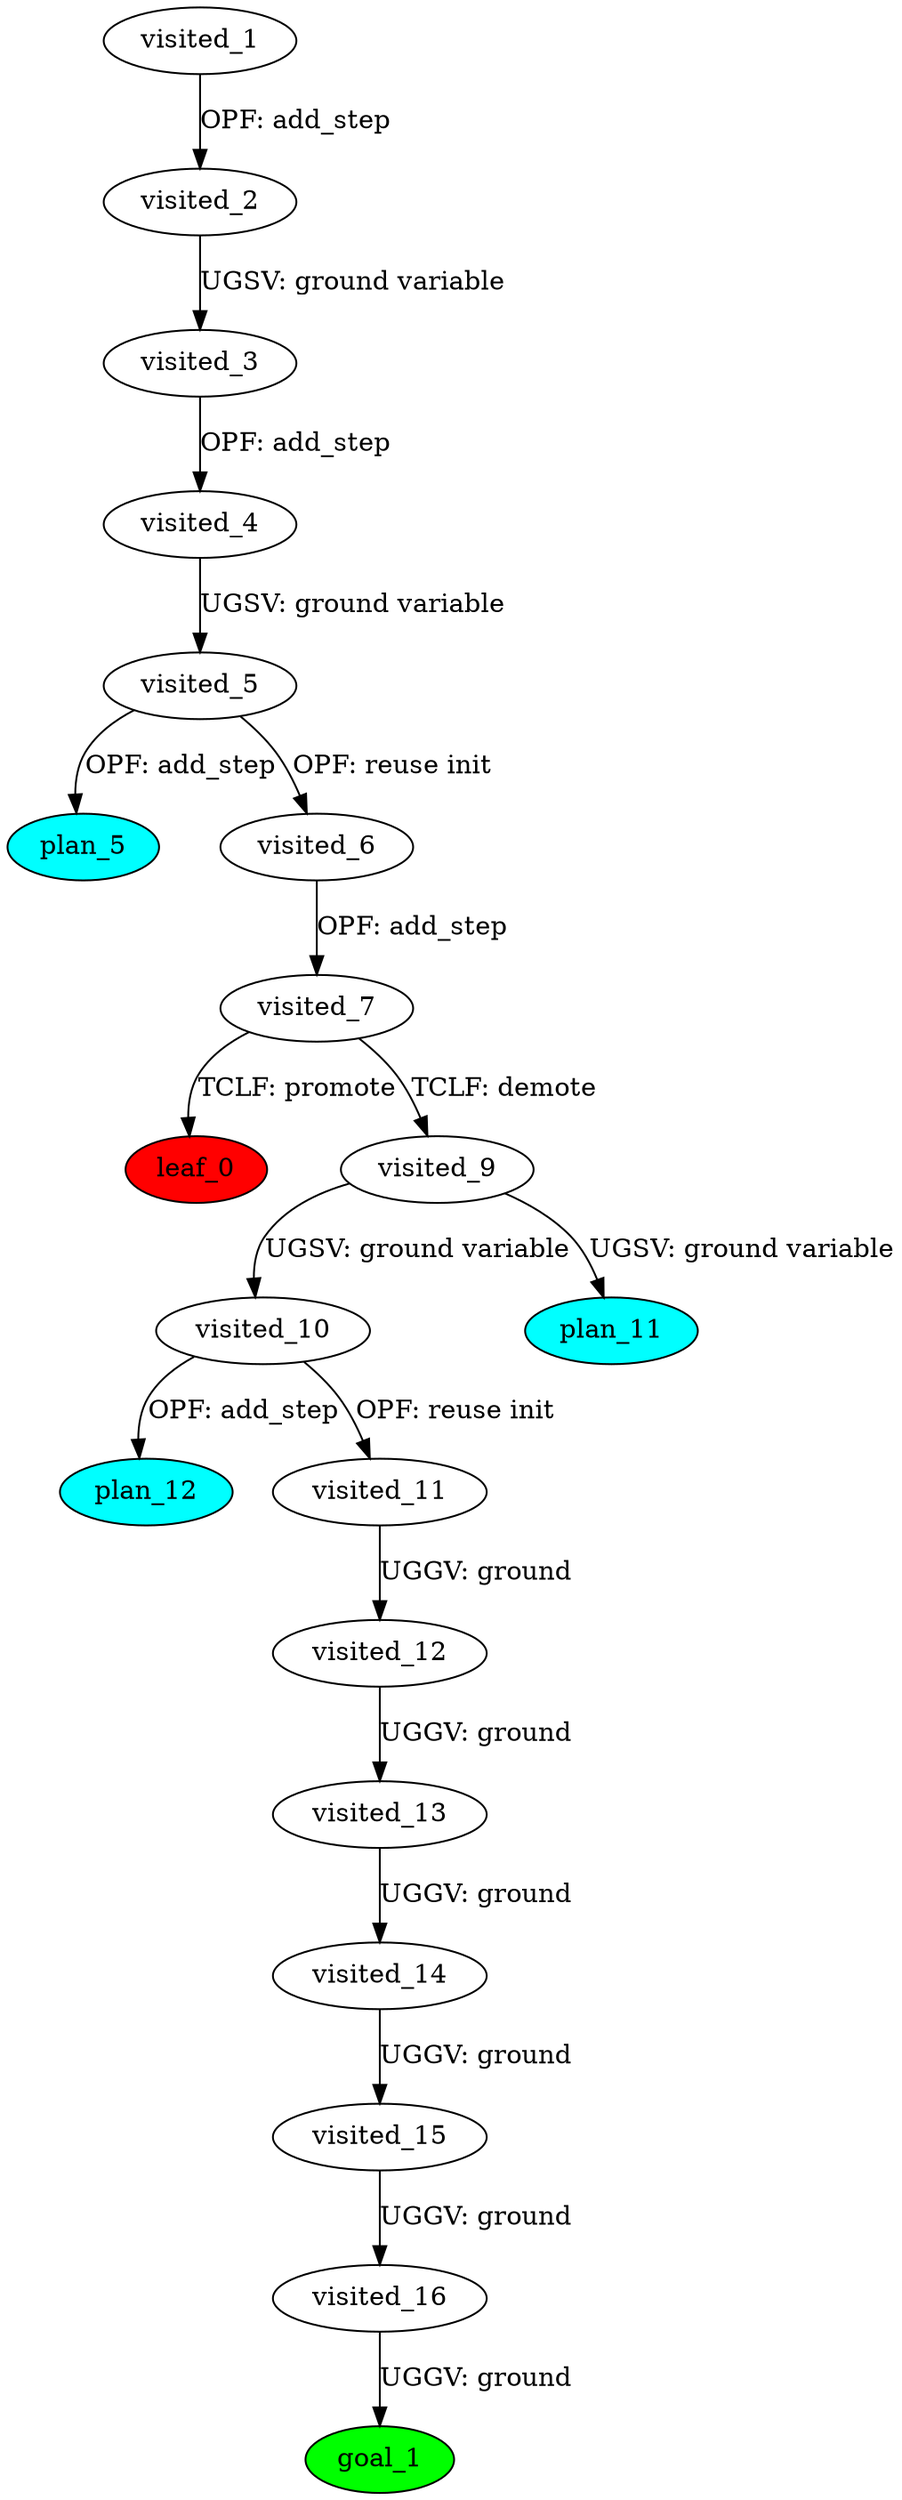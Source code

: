 digraph {
	"f443318f-021a-092e-1103-afa26fa2e51f" [label=plan_0 fillcolor=cyan style=filled]
	"f443318f-021a-092e-1103-afa26fa2e51f" [label=visited_1 fillcolor=white style=filled]
	"9be07726-b059-8795-5e5b-2f171e1d952d" [label=plan_1 fillcolor=cyan style=filled]
	"f443318f-021a-092e-1103-afa26fa2e51f" -> "9be07726-b059-8795-5e5b-2f171e1d952d" [label="OPF: add_step"]
	"9be07726-b059-8795-5e5b-2f171e1d952d" [label=visited_2 fillcolor=white style=filled]
	"1221dc8b-5823-a379-023e-8152ab538960" [label=plan_2 fillcolor=cyan style=filled]
	"9be07726-b059-8795-5e5b-2f171e1d952d" -> "1221dc8b-5823-a379-023e-8152ab538960" [label="UGSV: ground variable"]
	"1221dc8b-5823-a379-023e-8152ab538960" [label=visited_3 fillcolor=white style=filled]
	"812f2e5f-f413-38d5-5258-b9f7e7898c22" [label=plan_3 fillcolor=cyan style=filled]
	"1221dc8b-5823-a379-023e-8152ab538960" -> "812f2e5f-f413-38d5-5258-b9f7e7898c22" [label="OPF: add_step"]
	"812f2e5f-f413-38d5-5258-b9f7e7898c22" [label=visited_4 fillcolor=white style=filled]
	"2d82d765-87b6-1de9-b3c6-7a0b2c957f46" [label=plan_4 fillcolor=cyan style=filled]
	"812f2e5f-f413-38d5-5258-b9f7e7898c22" -> "2d82d765-87b6-1de9-b3c6-7a0b2c957f46" [label="UGSV: ground variable"]
	"2d82d765-87b6-1de9-b3c6-7a0b2c957f46" [label=visited_5 fillcolor=white style=filled]
	"60ff02be-8c5e-1692-09ee-3115894fc208" [label=plan_5 fillcolor=cyan style=filled]
	"2d82d765-87b6-1de9-b3c6-7a0b2c957f46" -> "60ff02be-8c5e-1692-09ee-3115894fc208" [label="OPF: add_step"]
	"61f5ca10-e0f3-e0b8-45e6-79f3439275f5" [label=plan_6 fillcolor=cyan style=filled]
	"2d82d765-87b6-1de9-b3c6-7a0b2c957f46" -> "61f5ca10-e0f3-e0b8-45e6-79f3439275f5" [label="OPF: reuse init"]
	"61f5ca10-e0f3-e0b8-45e6-79f3439275f5" [label=visited_6 fillcolor=white style=filled]
	"94edfb23-8b34-1071-7de4-eda89cb9cf05" [label=plan_7 fillcolor=cyan style=filled]
	"61f5ca10-e0f3-e0b8-45e6-79f3439275f5" -> "94edfb23-8b34-1071-7de4-eda89cb9cf05" [label="OPF: add_step"]
	"94edfb23-8b34-1071-7de4-eda89cb9cf05" [label=visited_7 fillcolor=white style=filled]
	"cbb086d5-8eb8-9340-bed9-4d7ea970dc0b" [label=plan_8 fillcolor=cyan style=filled]
	"94edfb23-8b34-1071-7de4-eda89cb9cf05" -> "cbb086d5-8eb8-9340-bed9-4d7ea970dc0b" [label="TCLF: promote"]
	"e5f175b7-907a-ab93-f48a-39d013a666dd" [label=plan_9 fillcolor=cyan style=filled]
	"94edfb23-8b34-1071-7de4-eda89cb9cf05" -> "e5f175b7-907a-ab93-f48a-39d013a666dd" [label="TCLF: demote"]
	"cbb086d5-8eb8-9340-bed9-4d7ea970dc0b" [label=visited_8 fillcolor=white style=filled]
	"cbb086d5-8eb8-9340-bed9-4d7ea970dc0b" [label=leaf_0 fillcolor=red style=filled]
	"e5f175b7-907a-ab93-f48a-39d013a666dd" [label=visited_9 fillcolor=white style=filled]
	"111a0a9f-8b50-46c4-240d-17c7f110c485" [label=plan_10 fillcolor=cyan style=filled]
	"e5f175b7-907a-ab93-f48a-39d013a666dd" -> "111a0a9f-8b50-46c4-240d-17c7f110c485" [label="UGSV: ground variable"]
	"dca9cc51-731b-1227-8193-e92c00d119e5" [label=plan_11 fillcolor=cyan style=filled]
	"e5f175b7-907a-ab93-f48a-39d013a666dd" -> "dca9cc51-731b-1227-8193-e92c00d119e5" [label="UGSV: ground variable"]
	"111a0a9f-8b50-46c4-240d-17c7f110c485" [label=visited_10 fillcolor=white style=filled]
	"65983ae6-a1e5-b3a5-7ced-f2b81b743654" [label=plan_12 fillcolor=cyan style=filled]
	"111a0a9f-8b50-46c4-240d-17c7f110c485" -> "65983ae6-a1e5-b3a5-7ced-f2b81b743654" [label="OPF: add_step"]
	"3e08bd0d-6520-3992-3bdb-3804a8ac3773" [label=plan_13 fillcolor=cyan style=filled]
	"111a0a9f-8b50-46c4-240d-17c7f110c485" -> "3e08bd0d-6520-3992-3bdb-3804a8ac3773" [label="OPF: reuse init"]
	"3e08bd0d-6520-3992-3bdb-3804a8ac3773" [label=visited_11 fillcolor=white style=filled]
	"71da5439-7e18-1ed0-acdb-2a8314652329" [label=plan_14 fillcolor=cyan style=filled]
	"3e08bd0d-6520-3992-3bdb-3804a8ac3773" -> "71da5439-7e18-1ed0-acdb-2a8314652329" [label="UGGV: ground"]
	"71da5439-7e18-1ed0-acdb-2a8314652329" [label=visited_12 fillcolor=white style=filled]
	"d2955e4e-e886-b7e0-2e3a-68c06ebf788b" [label=plan_15 fillcolor=cyan style=filled]
	"71da5439-7e18-1ed0-acdb-2a8314652329" -> "d2955e4e-e886-b7e0-2e3a-68c06ebf788b" [label="UGGV: ground"]
	"d2955e4e-e886-b7e0-2e3a-68c06ebf788b" [label=visited_13 fillcolor=white style=filled]
	"ebf0a778-189e-3958-0142-6d57633e19a0" [label=plan_16 fillcolor=cyan style=filled]
	"d2955e4e-e886-b7e0-2e3a-68c06ebf788b" -> "ebf0a778-189e-3958-0142-6d57633e19a0" [label="UGGV: ground"]
	"ebf0a778-189e-3958-0142-6d57633e19a0" [label=visited_14 fillcolor=white style=filled]
	"caf5b39b-5c0b-1422-3af5-c285854d026b" [label=plan_17 fillcolor=cyan style=filled]
	"ebf0a778-189e-3958-0142-6d57633e19a0" -> "caf5b39b-5c0b-1422-3af5-c285854d026b" [label="UGGV: ground"]
	"caf5b39b-5c0b-1422-3af5-c285854d026b" [label=visited_15 fillcolor=white style=filled]
	"8f92fba3-cf08-cc0c-f6d9-8a3f79d4672d" [label=plan_18 fillcolor=cyan style=filled]
	"caf5b39b-5c0b-1422-3af5-c285854d026b" -> "8f92fba3-cf08-cc0c-f6d9-8a3f79d4672d" [label="UGGV: ground"]
	"8f92fba3-cf08-cc0c-f6d9-8a3f79d4672d" [label=visited_16 fillcolor=white style=filled]
	"c5b88b7d-1fce-5fd2-f59d-2bd746a014aa" [label=plan_19 fillcolor=cyan style=filled]
	"8f92fba3-cf08-cc0c-f6d9-8a3f79d4672d" -> "c5b88b7d-1fce-5fd2-f59d-2bd746a014aa" [label="UGGV: ground"]
	"c5b88b7d-1fce-5fd2-f59d-2bd746a014aa" [label=visited_17 fillcolor=white style=filled]
	"c5b88b7d-1fce-5fd2-f59d-2bd746a014aa" [label=goal_1 fillcolor=green style=filled]
}

